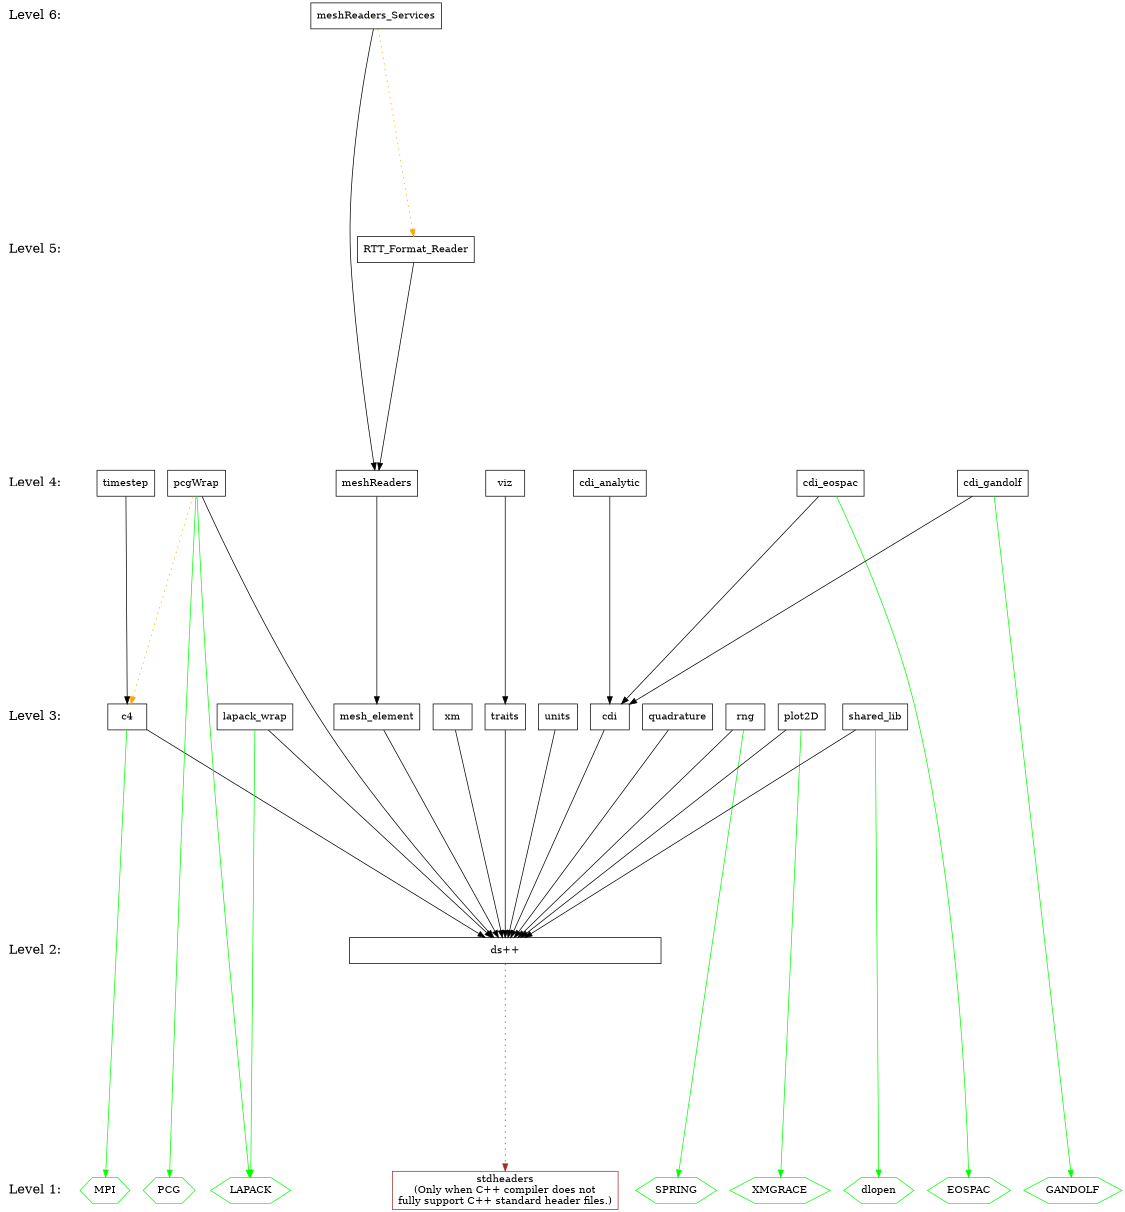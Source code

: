 digraph draco_level {
    /* graph attributes */
    center=1;
    size="7.5,10";
    ranksep=4;
    
    /* levels */
    level1 [shape=plaintext, label="Level 1:", fontsize=18];
    level2 [shape=plaintext, label="Level 2:", fontsize=18];
    level3 [shape=plaintext, label="Level 3:", fontsize=18];
    level4 [shape=plaintext, label="Level 4:", fontsize=18];
    level5 [shape=plaintext, label="Level 5:", fontsize=18];
    level6 [shape=plaintext, label="Level 6:", fontsize=18];
    
    level6 -> level5 -> level4 -> level3 -> level2 -> level1 [style=invis];
    
    /* packages */

    /* level 1 */
    stdheaders [shape=box,     color=brown, label="stdheaders\n(Only when C++ compiler does not\nfully support C++ standard header files.)"];
    vmpi       [shape=hexagon, color=green, label="MPI"];
    vlapack    [shape=hexagon, color=green, label="LAPACK"];
    vpcg       [shape=hexagon, color=green, label="PCG"];
    vgandolf   [shape=hexagon, color=green, label="GANDOLF"];
    veospac    [shape=hexagon, color=green, label="EOSPAC"];
    vgrace     [shape=hexagon, color=green, label="XMGRACE"];
    vspring    [shape=hexagon, color=green, label="SPRING"];
    vdlopen    [shape=hexagon, color=green, label="dlopen"];
        
    /* level 2 */
    dsxx [shape=box, label="ds++", width=6];
    
    /* level 3 */
    traits [shape=box, label="traits"];
    xm [shape=box, label="xm"];
    c4 [shape=box, label="c4"];
    rng [shape=box, label="rng"];
    units [shape=box, label="units"];
    cdi [shape=box, label="cdi"];
    quad [shape=box, label="quadrature"];
    meshelement [shape=box, label="mesh_element"];
    plot [shape=box, label="plot2D"];
    lapack [shape=box, label="lapack_wrap"];
    shlib [shape=box, label="shared_lib"];
    
    /* level 4 */
    viz [shape=box, label="viz"];
    timestep [shape=box, label="timestep"];
    cdianal [shape=box, label="cdi_analytic"];
    cdieos [shape=box, label="cdi_eospac"];
    cdigan [shape=box, label="cdi_gandolf"];
    pcg [shape=box, label="pcgWrap"];
    meshread [shape=box, label="meshReaders"];
    
    /* level 5 */
    rttread     [shape=box, label="RTT_Format_Reader"];
    
    /* level 6 */
    meshservice [shape=box, label="meshReaders_Services"];
    
    /* dependencies */
    {rank=same; level1 stdheaders vlapack vpcg vmpi veospac  vgandolf vgrace vspring vdlopen};
    {rank=same; level2 dsxx};
    {rank=same; level3 shlib plot lapack traits xm c4 rng units cdi quad meshelement};
    {rank=same; level4 viz timestep cdianal cdieos cdigan pcg meshread};
    {rank=same; level5 rttread};
    {rank=same; level6 meshservice};
    
    /* draco packages */

    /* NOTE:  hidden dependencies are in comments at the end of each line.
     * For example if a package depends on c4 it implicitly depends on dsxx
     * as well.  The dependency on dsxx is not shown explicitly on the
     * graph. 
    
    /* level 2 */
    dsxx -> {stdheaders}   [color="brown" style=dotted];
    
    /* level 3 */
    xm          -> {dsxx};
    units       -> {dsxx};
    traits      -> {dsxx};
    c4          -> {dsxx};
    c4          -> {vmpi}    [color="green"];
    rng         -> {dsxx};
    rng         -> {vspring} [color="green"];
    cdi         -> {dsxx};
    meshelement -> {dsxx};
    quad        -> {dsxx};
    plot        -> {dsxx};
    plot        -> {vgrace}  [color="green"];
    lapack      -> {dsxx};
    lapack      -> {vlapack} [color="green"];
    shlib       -> {dsxx};
    shlib       -> {vdlopen} [color="green"];
    
    /* level 4 */
    viz         -> {traits};      /* traits: dsxx */
    timestep    -> {c4};          /* c4      : dsxx */
    pcg         -> {dsxx};
    pcg         -> {vlapack vpcg} [color="green"];
    pcg         -> {c4}           [color="orange" style=dotted];
    cdianal     -> {cdi};         /* cdi     : dsxx */
    cdieos      -> {cdi};         /* cdi     : dsxx */
    cdieos      -> {veospac}      [color="green"]; 
    cdigan      -> {cdi};         /* cdi     : dsxx */
    cdigan      -> {vgandolf}     [color="green"];
    meshread    -> {meshelement};

    /* level 5 */
    rttread     -> {meshread};           /* meshread: dsxx */

    /* level 6 */
    meshservice -> {meshread};           /* meshread: dsxx */
    meshservice -> {rttread} [color="orange" style=dotted];

}
